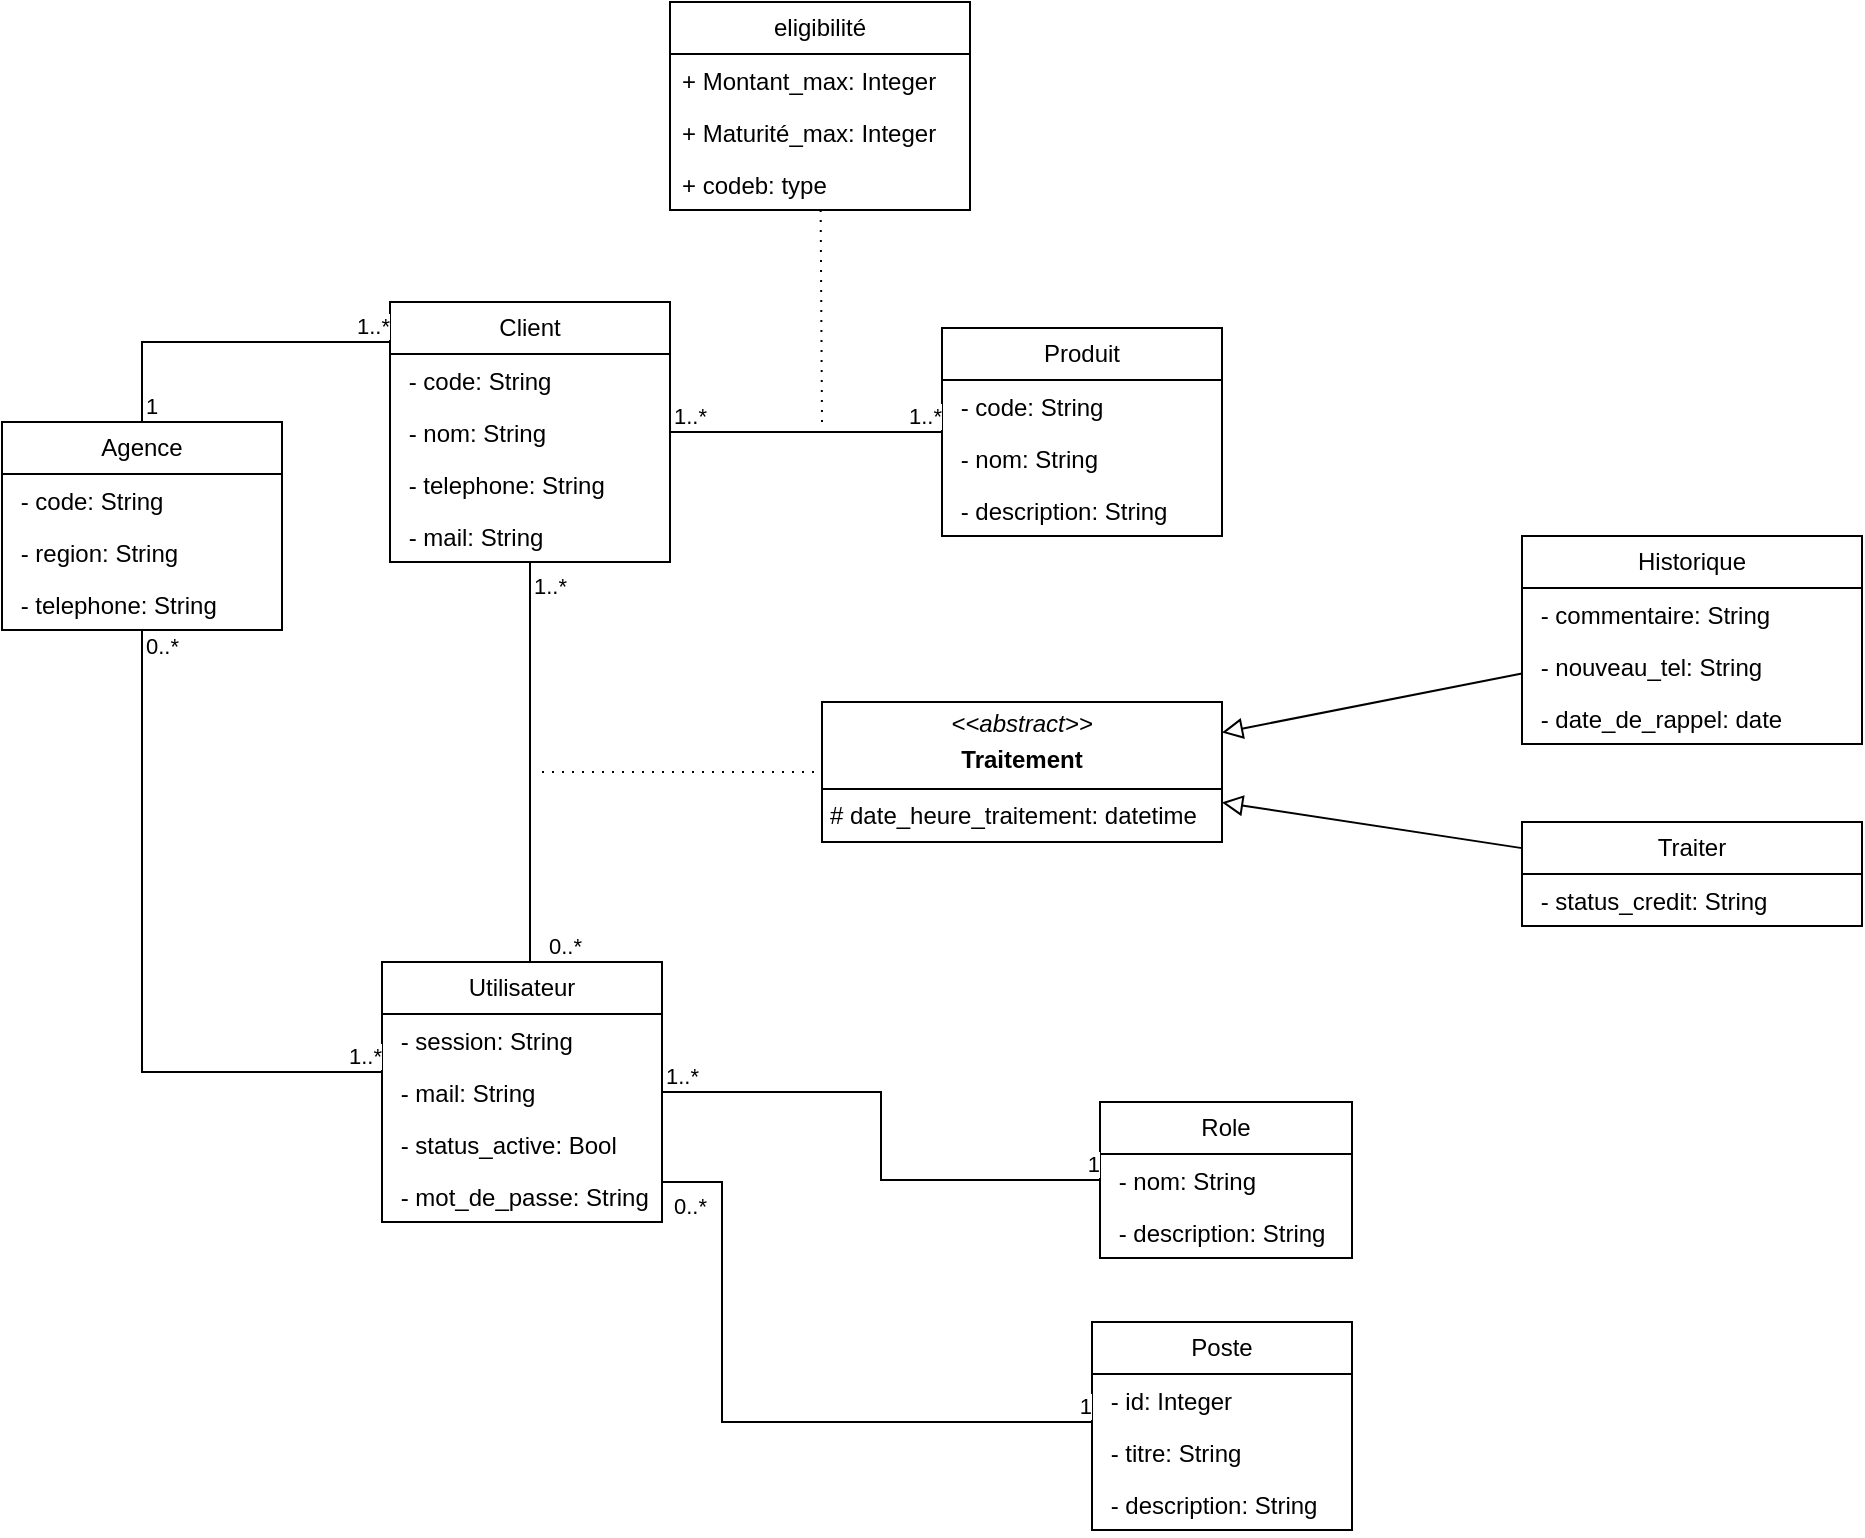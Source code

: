 <mxfile version="24.2.3" type="github">
  <diagram name="Page-1" id="To_WKi0wBeNnT8M4Q_xU">
    <mxGraphModel dx="857" dy="728" grid="1" gridSize="10" guides="1" tooltips="1" connect="1" arrows="1" fold="1" page="1" pageScale="1" pageWidth="827" pageHeight="1169" math="0" shadow="0">
      <root>
        <mxCell id="0" />
        <mxCell id="1" parent="0" />
        <mxCell id="5zQEL3-AlIMP_efy4K31-76" value="Client" style="swimlane;fontStyle=0;childLayout=stackLayout;horizontal=1;startSize=26;fillColor=none;horizontalStack=0;resizeParent=1;resizeParentMax=0;resizeLast=0;collapsible=1;marginBottom=0;whiteSpace=wrap;html=1;" vertex="1" parent="1">
          <mxGeometry x="274" y="230" width="140" height="130" as="geometry" />
        </mxCell>
        <mxCell id="5zQEL3-AlIMP_efy4K31-77" value="&amp;nbsp;- code: String" style="text;strokeColor=none;fillColor=none;align=left;verticalAlign=top;spacingLeft=4;spacingRight=4;overflow=hidden;rotatable=0;points=[[0,0.5],[1,0.5]];portConstraint=eastwest;whiteSpace=wrap;html=1;" vertex="1" parent="5zQEL3-AlIMP_efy4K31-76">
          <mxGeometry y="26" width="140" height="26" as="geometry" />
        </mxCell>
        <mxCell id="5zQEL3-AlIMP_efy4K31-78" value="&amp;nbsp;- nom: String" style="text;strokeColor=none;fillColor=none;align=left;verticalAlign=top;spacingLeft=4;spacingRight=4;overflow=hidden;rotatable=0;points=[[0,0.5],[1,0.5]];portConstraint=eastwest;whiteSpace=wrap;html=1;" vertex="1" parent="5zQEL3-AlIMP_efy4K31-76">
          <mxGeometry y="52" width="140" height="26" as="geometry" />
        </mxCell>
        <mxCell id="5zQEL3-AlIMP_efy4K31-79" value="&amp;nbsp;- telephone: String" style="text;strokeColor=none;fillColor=none;align=left;verticalAlign=top;spacingLeft=4;spacingRight=4;overflow=hidden;rotatable=0;points=[[0,0.5],[1,0.5]];portConstraint=eastwest;whiteSpace=wrap;html=1;" vertex="1" parent="5zQEL3-AlIMP_efy4K31-76">
          <mxGeometry y="78" width="140" height="26" as="geometry" />
        </mxCell>
        <mxCell id="5zQEL3-AlIMP_efy4K31-80" value="&amp;nbsp;- mail: String" style="text;strokeColor=none;fillColor=none;align=left;verticalAlign=top;spacingLeft=4;spacingRight=4;overflow=hidden;rotatable=0;points=[[0,0.5],[1,0.5]];portConstraint=eastwest;whiteSpace=wrap;html=1;" vertex="1" parent="5zQEL3-AlIMP_efy4K31-76">
          <mxGeometry y="104" width="140" height="26" as="geometry" />
        </mxCell>
        <mxCell id="5zQEL3-AlIMP_efy4K31-84" value="Produit" style="swimlane;fontStyle=0;childLayout=stackLayout;horizontal=1;startSize=26;fillColor=none;horizontalStack=0;resizeParent=1;resizeParentMax=0;resizeLast=0;collapsible=1;marginBottom=0;whiteSpace=wrap;html=1;" vertex="1" parent="1">
          <mxGeometry x="550" y="243" width="140" height="104" as="geometry" />
        </mxCell>
        <mxCell id="5zQEL3-AlIMP_efy4K31-85" value="&amp;nbsp;- code: String" style="text;strokeColor=none;fillColor=none;align=left;verticalAlign=top;spacingLeft=4;spacingRight=4;overflow=hidden;rotatable=0;points=[[0,0.5],[1,0.5]];portConstraint=eastwest;whiteSpace=wrap;html=1;" vertex="1" parent="5zQEL3-AlIMP_efy4K31-84">
          <mxGeometry y="26" width="140" height="26" as="geometry" />
        </mxCell>
        <mxCell id="5zQEL3-AlIMP_efy4K31-86" value="&amp;nbsp;- nom: String" style="text;strokeColor=none;fillColor=none;align=left;verticalAlign=top;spacingLeft=4;spacingRight=4;overflow=hidden;rotatable=0;points=[[0,0.5],[1,0.5]];portConstraint=eastwest;whiteSpace=wrap;html=1;" vertex="1" parent="5zQEL3-AlIMP_efy4K31-84">
          <mxGeometry y="52" width="140" height="26" as="geometry" />
        </mxCell>
        <mxCell id="5zQEL3-AlIMP_efy4K31-87" value="&amp;nbsp;- description: String" style="text;strokeColor=none;fillColor=none;align=left;verticalAlign=top;spacingLeft=4;spacingRight=4;overflow=hidden;rotatable=0;points=[[0,0.5],[1,0.5]];portConstraint=eastwest;whiteSpace=wrap;html=1;" vertex="1" parent="5zQEL3-AlIMP_efy4K31-84">
          <mxGeometry y="78" width="140" height="26" as="geometry" />
        </mxCell>
        <mxCell id="5zQEL3-AlIMP_efy4K31-90" value="Agence" style="swimlane;fontStyle=0;childLayout=stackLayout;horizontal=1;startSize=26;fillColor=none;horizontalStack=0;resizeParent=1;resizeParentMax=0;resizeLast=0;collapsible=1;marginBottom=0;whiteSpace=wrap;html=1;" vertex="1" parent="1">
          <mxGeometry x="80" y="290" width="140" height="104" as="geometry" />
        </mxCell>
        <mxCell id="5zQEL3-AlIMP_efy4K31-91" value="&amp;nbsp;- code: String" style="text;strokeColor=none;fillColor=none;align=left;verticalAlign=top;spacingLeft=4;spacingRight=4;overflow=hidden;rotatable=0;points=[[0,0.5],[1,0.5]];portConstraint=eastwest;whiteSpace=wrap;html=1;" vertex="1" parent="5zQEL3-AlIMP_efy4K31-90">
          <mxGeometry y="26" width="140" height="26" as="geometry" />
        </mxCell>
        <mxCell id="5zQEL3-AlIMP_efy4K31-92" value="&amp;nbsp;- region: String" style="text;strokeColor=none;fillColor=none;align=left;verticalAlign=top;spacingLeft=4;spacingRight=4;overflow=hidden;rotatable=0;points=[[0,0.5],[1,0.5]];portConstraint=eastwest;whiteSpace=wrap;html=1;" vertex="1" parent="5zQEL3-AlIMP_efy4K31-90">
          <mxGeometry y="52" width="140" height="26" as="geometry" />
        </mxCell>
        <mxCell id="5zQEL3-AlIMP_efy4K31-93" value="&amp;nbsp;- telephone: String" style="text;strokeColor=none;fillColor=none;align=left;verticalAlign=top;spacingLeft=4;spacingRight=4;overflow=hidden;rotatable=0;points=[[0,0.5],[1,0.5]];portConstraint=eastwest;whiteSpace=wrap;html=1;" vertex="1" parent="5zQEL3-AlIMP_efy4K31-90">
          <mxGeometry y="78" width="140" height="26" as="geometry" />
        </mxCell>
        <mxCell id="5zQEL3-AlIMP_efy4K31-96" value="Utilisateur" style="swimlane;fontStyle=0;childLayout=stackLayout;horizontal=1;startSize=26;fillColor=none;horizontalStack=0;resizeParent=1;resizeParentMax=0;resizeLast=0;collapsible=1;marginBottom=0;whiteSpace=wrap;html=1;" vertex="1" parent="1">
          <mxGeometry x="270" y="560" width="140" height="130" as="geometry" />
        </mxCell>
        <mxCell id="5zQEL3-AlIMP_efy4K31-97" value="&amp;nbsp;- session: String" style="text;strokeColor=none;fillColor=none;align=left;verticalAlign=top;spacingLeft=4;spacingRight=4;overflow=hidden;rotatable=0;points=[[0,0.5],[1,0.5]];portConstraint=eastwest;whiteSpace=wrap;html=1;" vertex="1" parent="5zQEL3-AlIMP_efy4K31-96">
          <mxGeometry y="26" width="140" height="26" as="geometry" />
        </mxCell>
        <mxCell id="5zQEL3-AlIMP_efy4K31-98" value="&amp;nbsp;- mail: String" style="text;strokeColor=none;fillColor=none;align=left;verticalAlign=top;spacingLeft=4;spacingRight=4;overflow=hidden;rotatable=0;points=[[0,0.5],[1,0.5]];portConstraint=eastwest;whiteSpace=wrap;html=1;" vertex="1" parent="5zQEL3-AlIMP_efy4K31-96">
          <mxGeometry y="52" width="140" height="26" as="geometry" />
        </mxCell>
        <mxCell id="5zQEL3-AlIMP_efy4K31-99" value="&amp;nbsp;- status_active: Bool" style="text;strokeColor=none;fillColor=none;align=left;verticalAlign=top;spacingLeft=4;spacingRight=4;overflow=hidden;rotatable=0;points=[[0,0.5],[1,0.5]];portConstraint=eastwest;whiteSpace=wrap;html=1;" vertex="1" parent="5zQEL3-AlIMP_efy4K31-96">
          <mxGeometry y="78" width="140" height="26" as="geometry" />
        </mxCell>
        <mxCell id="5zQEL3-AlIMP_efy4K31-119" value="&amp;nbsp;- mot_de_passe: String" style="text;strokeColor=none;fillColor=none;align=left;verticalAlign=top;spacingLeft=4;spacingRight=4;overflow=hidden;rotatable=0;points=[[0,0.5],[1,0.5]];portConstraint=eastwest;whiteSpace=wrap;html=1;" vertex="1" parent="5zQEL3-AlIMP_efy4K31-96">
          <mxGeometry y="104" width="140" height="26" as="geometry" />
        </mxCell>
        <mxCell id="5zQEL3-AlIMP_efy4K31-104" value="Poste" style="swimlane;fontStyle=0;childLayout=stackLayout;horizontal=1;startSize=26;fillColor=none;horizontalStack=0;resizeParent=1;resizeParentMax=0;resizeLast=0;collapsible=1;marginBottom=0;whiteSpace=wrap;html=1;" vertex="1" parent="1">
          <mxGeometry x="625" y="740" width="130" height="104" as="geometry" />
        </mxCell>
        <mxCell id="5zQEL3-AlIMP_efy4K31-105" value="&amp;nbsp;- id: Integer" style="text;strokeColor=none;fillColor=none;align=left;verticalAlign=top;spacingLeft=4;spacingRight=4;overflow=hidden;rotatable=0;points=[[0,0.5],[1,0.5]];portConstraint=eastwest;whiteSpace=wrap;html=1;" vertex="1" parent="5zQEL3-AlIMP_efy4K31-104">
          <mxGeometry y="26" width="130" height="26" as="geometry" />
        </mxCell>
        <mxCell id="5zQEL3-AlIMP_efy4K31-106" value="&amp;nbsp;- titre: String" style="text;strokeColor=none;fillColor=none;align=left;verticalAlign=top;spacingLeft=4;spacingRight=4;overflow=hidden;rotatable=0;points=[[0,0.5],[1,0.5]];portConstraint=eastwest;whiteSpace=wrap;html=1;" vertex="1" parent="5zQEL3-AlIMP_efy4K31-104">
          <mxGeometry y="52" width="130" height="26" as="geometry" />
        </mxCell>
        <mxCell id="5zQEL3-AlIMP_efy4K31-107" value="&amp;nbsp;- description: String" style="text;strokeColor=none;fillColor=none;align=left;verticalAlign=top;spacingLeft=4;spacingRight=4;overflow=hidden;rotatable=0;points=[[0,0.5],[1,0.5]];portConstraint=eastwest;whiteSpace=wrap;html=1;" vertex="1" parent="5zQEL3-AlIMP_efy4K31-104">
          <mxGeometry y="78" width="130" height="26" as="geometry" />
        </mxCell>
        <mxCell id="5zQEL3-AlIMP_efy4K31-108" value="Role" style="swimlane;fontStyle=0;childLayout=stackLayout;horizontal=1;startSize=26;fillColor=none;horizontalStack=0;resizeParent=1;resizeParentMax=0;resizeLast=0;collapsible=1;marginBottom=0;whiteSpace=wrap;html=1;" vertex="1" parent="1">
          <mxGeometry x="629" y="630" width="126" height="78" as="geometry" />
        </mxCell>
        <mxCell id="5zQEL3-AlIMP_efy4K31-109" value="&amp;nbsp;- nom: String" style="text;strokeColor=none;fillColor=none;align=left;verticalAlign=top;spacingLeft=4;spacingRight=4;overflow=hidden;rotatable=0;points=[[0,0.5],[1,0.5]];portConstraint=eastwest;whiteSpace=wrap;html=1;" vertex="1" parent="5zQEL3-AlIMP_efy4K31-108">
          <mxGeometry y="26" width="126" height="26" as="geometry" />
        </mxCell>
        <mxCell id="5zQEL3-AlIMP_efy4K31-111" value="&amp;nbsp;- description: String" style="text;strokeColor=none;fillColor=none;align=left;verticalAlign=top;spacingLeft=4;spacingRight=4;overflow=hidden;rotatable=0;points=[[0,0.5],[1,0.5]];portConstraint=eastwest;whiteSpace=wrap;html=1;" vertex="1" parent="5zQEL3-AlIMP_efy4K31-108">
          <mxGeometry y="52" width="126" height="26" as="geometry" />
        </mxCell>
        <mxCell id="5zQEL3-AlIMP_efy4K31-135" value="" style="endArrow=none;html=1;edgeStyle=orthogonalEdgeStyle;rounded=0;" edge="1" parent="1" source="5zQEL3-AlIMP_efy4K31-90" target="5zQEL3-AlIMP_efy4K31-76">
          <mxGeometry relative="1" as="geometry">
            <mxPoint x="200" y="310" as="sourcePoint" />
            <mxPoint x="360" y="310" as="targetPoint" />
            <Array as="points">
              <mxPoint x="150" y="250" />
            </Array>
          </mxGeometry>
        </mxCell>
        <mxCell id="5zQEL3-AlIMP_efy4K31-136" value="1" style="edgeLabel;resizable=0;html=1;align=left;verticalAlign=bottom;" connectable="0" vertex="1" parent="5zQEL3-AlIMP_efy4K31-135">
          <mxGeometry x="-1" relative="1" as="geometry" />
        </mxCell>
        <mxCell id="5zQEL3-AlIMP_efy4K31-137" value="1..*" style="edgeLabel;resizable=0;html=1;align=right;verticalAlign=bottom;" connectable="0" vertex="1" parent="5zQEL3-AlIMP_efy4K31-135">
          <mxGeometry x="1" relative="1" as="geometry" />
        </mxCell>
        <mxCell id="5zQEL3-AlIMP_efy4K31-138" value="" style="endArrow=none;html=1;edgeStyle=orthogonalEdgeStyle;rounded=0;" edge="1" parent="1" source="5zQEL3-AlIMP_efy4K31-90" target="5zQEL3-AlIMP_efy4K31-96">
          <mxGeometry relative="1" as="geometry">
            <mxPoint x="140" y="580" as="sourcePoint" />
            <mxPoint x="300" y="580" as="targetPoint" />
            <Array as="points">
              <mxPoint x="150" y="615" />
            </Array>
          </mxGeometry>
        </mxCell>
        <mxCell id="5zQEL3-AlIMP_efy4K31-139" value="0..*" style="edgeLabel;resizable=0;html=1;align=left;verticalAlign=bottom;" connectable="0" vertex="1" parent="5zQEL3-AlIMP_efy4K31-138">
          <mxGeometry x="-1" relative="1" as="geometry">
            <mxPoint y="16" as="offset" />
          </mxGeometry>
        </mxCell>
        <mxCell id="5zQEL3-AlIMP_efy4K31-140" value="1..*" style="edgeLabel;resizable=0;html=1;align=right;verticalAlign=bottom;" connectable="0" vertex="1" parent="5zQEL3-AlIMP_efy4K31-138">
          <mxGeometry x="1" relative="1" as="geometry" />
        </mxCell>
        <mxCell id="5zQEL3-AlIMP_efy4K31-141" value="" style="endArrow=none;html=1;edgeStyle=orthogonalEdgeStyle;rounded=0;" edge="1" parent="1" source="5zQEL3-AlIMP_efy4K31-96" target="5zQEL3-AlIMP_efy4K31-104">
          <mxGeometry relative="1" as="geometry">
            <mxPoint x="430" y="760" as="sourcePoint" />
            <mxPoint x="590" y="760" as="targetPoint" />
            <Array as="points">
              <mxPoint x="440" y="670" />
              <mxPoint x="440" y="790" />
            </Array>
          </mxGeometry>
        </mxCell>
        <mxCell id="5zQEL3-AlIMP_efy4K31-142" value="0..*" style="edgeLabel;resizable=0;html=1;align=left;verticalAlign=bottom;" connectable="0" vertex="1" parent="5zQEL3-AlIMP_efy4K31-141">
          <mxGeometry x="-1" relative="1" as="geometry">
            <mxPoint x="4" y="20" as="offset" />
          </mxGeometry>
        </mxCell>
        <mxCell id="5zQEL3-AlIMP_efy4K31-143" value="1" style="edgeLabel;resizable=0;html=1;align=right;verticalAlign=bottom;" connectable="0" vertex="1" parent="5zQEL3-AlIMP_efy4K31-141">
          <mxGeometry x="1" relative="1" as="geometry" />
        </mxCell>
        <mxCell id="5zQEL3-AlIMP_efy4K31-144" value="" style="endArrow=none;html=1;edgeStyle=orthogonalEdgeStyle;rounded=0;" edge="1" parent="1" source="5zQEL3-AlIMP_efy4K31-96" target="5zQEL3-AlIMP_efy4K31-108">
          <mxGeometry relative="1" as="geometry">
            <mxPoint x="620" y="480" as="sourcePoint" />
            <mxPoint x="780" y="480" as="targetPoint" />
          </mxGeometry>
        </mxCell>
        <mxCell id="5zQEL3-AlIMP_efy4K31-145" value="1..*" style="edgeLabel;resizable=0;html=1;align=left;verticalAlign=bottom;" connectable="0" vertex="1" parent="5zQEL3-AlIMP_efy4K31-144">
          <mxGeometry x="-1" relative="1" as="geometry" />
        </mxCell>
        <mxCell id="5zQEL3-AlIMP_efy4K31-146" value="1" style="edgeLabel;resizable=0;html=1;align=right;verticalAlign=bottom;" connectable="0" vertex="1" parent="5zQEL3-AlIMP_efy4K31-144">
          <mxGeometry x="1" relative="1" as="geometry" />
        </mxCell>
        <mxCell id="5zQEL3-AlIMP_efy4K31-147" value="" style="endArrow=none;html=1;edgeStyle=orthogonalEdgeStyle;rounded=0;" edge="1" parent="1" source="5zQEL3-AlIMP_efy4K31-76" target="5zQEL3-AlIMP_efy4K31-84">
          <mxGeometry relative="1" as="geometry">
            <mxPoint x="470" y="340" as="sourcePoint" />
            <mxPoint x="630" y="340" as="targetPoint" />
          </mxGeometry>
        </mxCell>
        <mxCell id="5zQEL3-AlIMP_efy4K31-148" value="1..*" style="edgeLabel;resizable=0;html=1;align=left;verticalAlign=bottom;" connectable="0" vertex="1" parent="5zQEL3-AlIMP_efy4K31-147">
          <mxGeometry x="-1" relative="1" as="geometry" />
        </mxCell>
        <mxCell id="5zQEL3-AlIMP_efy4K31-149" value="1..*" style="edgeLabel;resizable=0;html=1;align=right;verticalAlign=bottom;" connectable="0" vertex="1" parent="5zQEL3-AlIMP_efy4K31-147">
          <mxGeometry x="1" relative="1" as="geometry" />
        </mxCell>
        <mxCell id="5zQEL3-AlIMP_efy4K31-150" value="eligibilité" style="swimlane;fontStyle=0;childLayout=stackLayout;horizontal=1;startSize=26;fillColor=none;horizontalStack=0;resizeParent=1;resizeParentMax=0;resizeLast=0;collapsible=1;marginBottom=0;whiteSpace=wrap;html=1;" vertex="1" parent="1">
          <mxGeometry x="414" y="80" width="150" height="104" as="geometry" />
        </mxCell>
        <mxCell id="5zQEL3-AlIMP_efy4K31-151" value="+ Montant_max: Integer" style="text;strokeColor=none;fillColor=none;align=left;verticalAlign=top;spacingLeft=4;spacingRight=4;overflow=hidden;rotatable=0;points=[[0,0.5],[1,0.5]];portConstraint=eastwest;whiteSpace=wrap;html=1;" vertex="1" parent="5zQEL3-AlIMP_efy4K31-150">
          <mxGeometry y="26" width="150" height="26" as="geometry" />
        </mxCell>
        <mxCell id="5zQEL3-AlIMP_efy4K31-152" value="+ Maturité_max: Integer" style="text;strokeColor=none;fillColor=none;align=left;verticalAlign=top;spacingLeft=4;spacingRight=4;overflow=hidden;rotatable=0;points=[[0,0.5],[1,0.5]];portConstraint=eastwest;whiteSpace=wrap;html=1;" vertex="1" parent="5zQEL3-AlIMP_efy4K31-150">
          <mxGeometry y="52" width="150" height="26" as="geometry" />
        </mxCell>
        <mxCell id="5zQEL3-AlIMP_efy4K31-153" value="+ codeb: type" style="text;strokeColor=none;fillColor=none;align=left;verticalAlign=top;spacingLeft=4;spacingRight=4;overflow=hidden;rotatable=0;points=[[0,0.5],[1,0.5]];portConstraint=eastwest;whiteSpace=wrap;html=1;" vertex="1" parent="5zQEL3-AlIMP_efy4K31-150">
          <mxGeometry y="78" width="150" height="26" as="geometry" />
        </mxCell>
        <mxCell id="5zQEL3-AlIMP_efy4K31-155" value="" style="endArrow=none;dashed=1;html=1;dashPattern=1 4;strokeWidth=1;rounded=0;jumpSize=2;endSize=2;startSize=5;" edge="1" parent="1" source="5zQEL3-AlIMP_efy4K31-150">
          <mxGeometry width="50" height="50" relative="1" as="geometry">
            <mxPoint x="350" y="500" as="sourcePoint" />
            <mxPoint x="490" y="290" as="targetPoint" />
          </mxGeometry>
        </mxCell>
        <mxCell id="5zQEL3-AlIMP_efy4K31-159" value="" style="endArrow=none;html=1;edgeStyle=orthogonalEdgeStyle;rounded=0;" edge="1" parent="1" source="5zQEL3-AlIMP_efy4K31-76" target="5zQEL3-AlIMP_efy4K31-96">
          <mxGeometry relative="1" as="geometry">
            <mxPoint x="350" y="420" as="sourcePoint" />
            <mxPoint x="510" y="420" as="targetPoint" />
            <Array as="points">
              <mxPoint x="344" y="510" />
              <mxPoint x="344" y="510" />
            </Array>
          </mxGeometry>
        </mxCell>
        <mxCell id="5zQEL3-AlIMP_efy4K31-160" value="1..*" style="edgeLabel;resizable=0;html=1;align=left;verticalAlign=bottom;" connectable="0" vertex="1" parent="5zQEL3-AlIMP_efy4K31-159">
          <mxGeometry x="-1" relative="1" as="geometry">
            <mxPoint y="20" as="offset" />
          </mxGeometry>
        </mxCell>
        <mxCell id="5zQEL3-AlIMP_efy4K31-161" value="0..*" style="edgeLabel;resizable=0;html=1;align=right;verticalAlign=bottom;" connectable="0" vertex="1" parent="5zQEL3-AlIMP_efy4K31-159">
          <mxGeometry x="1" relative="1" as="geometry">
            <mxPoint x="26" as="offset" />
          </mxGeometry>
        </mxCell>
        <mxCell id="5zQEL3-AlIMP_efy4K31-172" value="&lt;p style=&quot;margin:0px;margin-top:4px;text-align:center;&quot;&gt;&lt;i&gt;&amp;lt;&amp;lt;abstract&amp;gt;&amp;gt;&lt;/i&gt;&lt;b&gt;&lt;br&gt;&lt;/b&gt;&lt;/p&gt;&lt;p style=&quot;margin:0px;margin-top:4px;text-align:center;&quot;&gt;&lt;b&gt;Traitement&lt;/b&gt;&lt;br&gt;&lt;/p&gt;&lt;hr size=&quot;1&quot; style=&quot;border-style:solid;&quot;&gt;&lt;p style=&quot;margin:0px;margin-left:4px;&quot;&gt;# date_heure_traitement: datetime&lt;br&gt;&lt;/p&gt;" style="verticalAlign=top;align=left;overflow=fill;html=1;whiteSpace=wrap;" vertex="1" parent="1">
          <mxGeometry x="490" y="430" width="200" height="70" as="geometry" />
        </mxCell>
        <mxCell id="5zQEL3-AlIMP_efy4K31-178" value="" style="endArrow=block;html=1;rounded=0;align=center;verticalAlign=bottom;endFill=0;labelBackgroundColor=none;endSize=8;" edge="1" parent="1" source="5zQEL3-AlIMP_efy4K31-183" target="5zQEL3-AlIMP_efy4K31-172">
          <mxGeometry relative="1" as="geometry">
            <mxPoint x="850" y="415.294" as="sourcePoint" />
            <mxPoint x="770" y="550" as="targetPoint" />
          </mxGeometry>
        </mxCell>
        <mxCell id="5zQEL3-AlIMP_efy4K31-179" value="" style="resizable=0;html=1;align=center;verticalAlign=top;labelBackgroundColor=none;" connectable="0" vertex="1" parent="5zQEL3-AlIMP_efy4K31-178">
          <mxGeometry relative="1" as="geometry" />
        </mxCell>
        <mxCell id="5zQEL3-AlIMP_efy4K31-180" value="" style="endArrow=block;html=1;rounded=0;align=center;verticalAlign=bottom;endFill=0;labelBackgroundColor=none;endSize=8;" edge="1" parent="1" source="5zQEL3-AlIMP_efy4K31-187" target="5zQEL3-AlIMP_efy4K31-172">
          <mxGeometry relative="1" as="geometry">
            <mxPoint x="850" y="517" as="sourcePoint" />
            <mxPoint x="720" y="440" as="targetPoint" />
          </mxGeometry>
        </mxCell>
        <mxCell id="5zQEL3-AlIMP_efy4K31-181" value="" style="resizable=0;html=1;align=center;verticalAlign=top;labelBackgroundColor=none;" connectable="0" vertex="1" parent="5zQEL3-AlIMP_efy4K31-180">
          <mxGeometry relative="1" as="geometry" />
        </mxCell>
        <mxCell id="5zQEL3-AlIMP_efy4K31-182" value="" style="endArrow=none;startArrow=none;endFill=0;startFill=0;endSize=8;html=1;verticalAlign=bottom;dashed=1;labelBackgroundColor=none;dashPattern=1 4;rounded=0;entryX=0;entryY=0.5;entryDx=0;entryDy=0;" edge="1" parent="1" target="5zQEL3-AlIMP_efy4K31-172">
          <mxGeometry width="160" relative="1" as="geometry">
            <mxPoint x="350" y="465" as="sourcePoint" />
            <mxPoint x="590" y="390" as="targetPoint" />
          </mxGeometry>
        </mxCell>
        <mxCell id="5zQEL3-AlIMP_efy4K31-183" value="Historique" style="swimlane;fontStyle=0;childLayout=stackLayout;horizontal=1;startSize=26;fillColor=none;horizontalStack=0;resizeParent=1;resizeParentMax=0;resizeLast=0;collapsible=1;marginBottom=0;whiteSpace=wrap;html=1;" vertex="1" parent="1">
          <mxGeometry x="840" y="347" width="170" height="104" as="geometry" />
        </mxCell>
        <mxCell id="5zQEL3-AlIMP_efy4K31-184" value="&amp;nbsp;- commentaire: String" style="text;strokeColor=none;fillColor=none;align=left;verticalAlign=top;spacingLeft=4;spacingRight=4;overflow=hidden;rotatable=0;points=[[0,0.5],[1,0.5]];portConstraint=eastwest;whiteSpace=wrap;html=1;" vertex="1" parent="5zQEL3-AlIMP_efy4K31-183">
          <mxGeometry y="26" width="170" height="26" as="geometry" />
        </mxCell>
        <mxCell id="5zQEL3-AlIMP_efy4K31-185" value="&amp;nbsp;- nouveau_tel: String" style="text;strokeColor=none;fillColor=none;align=left;verticalAlign=top;spacingLeft=4;spacingRight=4;overflow=hidden;rotatable=0;points=[[0,0.5],[1,0.5]];portConstraint=eastwest;whiteSpace=wrap;html=1;" vertex="1" parent="5zQEL3-AlIMP_efy4K31-183">
          <mxGeometry y="52" width="170" height="26" as="geometry" />
        </mxCell>
        <mxCell id="5zQEL3-AlIMP_efy4K31-186" value="&amp;nbsp;- date_de_rappel: date" style="text;strokeColor=none;fillColor=none;align=left;verticalAlign=top;spacingLeft=4;spacingRight=4;overflow=hidden;rotatable=0;points=[[0,0.5],[1,0.5]];portConstraint=eastwest;whiteSpace=wrap;html=1;" vertex="1" parent="5zQEL3-AlIMP_efy4K31-183">
          <mxGeometry y="78" width="170" height="26" as="geometry" />
        </mxCell>
        <mxCell id="5zQEL3-AlIMP_efy4K31-187" value="Traiter" style="swimlane;fontStyle=0;childLayout=stackLayout;horizontal=1;startSize=26;fillColor=none;horizontalStack=0;resizeParent=1;resizeParentMax=0;resizeLast=0;collapsible=1;marginBottom=0;whiteSpace=wrap;html=1;" vertex="1" parent="1">
          <mxGeometry x="840" y="490" width="170" height="52" as="geometry" />
        </mxCell>
        <mxCell id="5zQEL3-AlIMP_efy4K31-188" value="&amp;nbsp;-&amp;nbsp;status_credit: String" style="text;strokeColor=none;fillColor=none;align=left;verticalAlign=top;spacingLeft=4;spacingRight=4;overflow=hidden;rotatable=0;points=[[0,0.5],[1,0.5]];portConstraint=eastwest;whiteSpace=wrap;html=1;" vertex="1" parent="5zQEL3-AlIMP_efy4K31-187">
          <mxGeometry y="26" width="170" height="26" as="geometry" />
        </mxCell>
      </root>
    </mxGraphModel>
  </diagram>
</mxfile>
